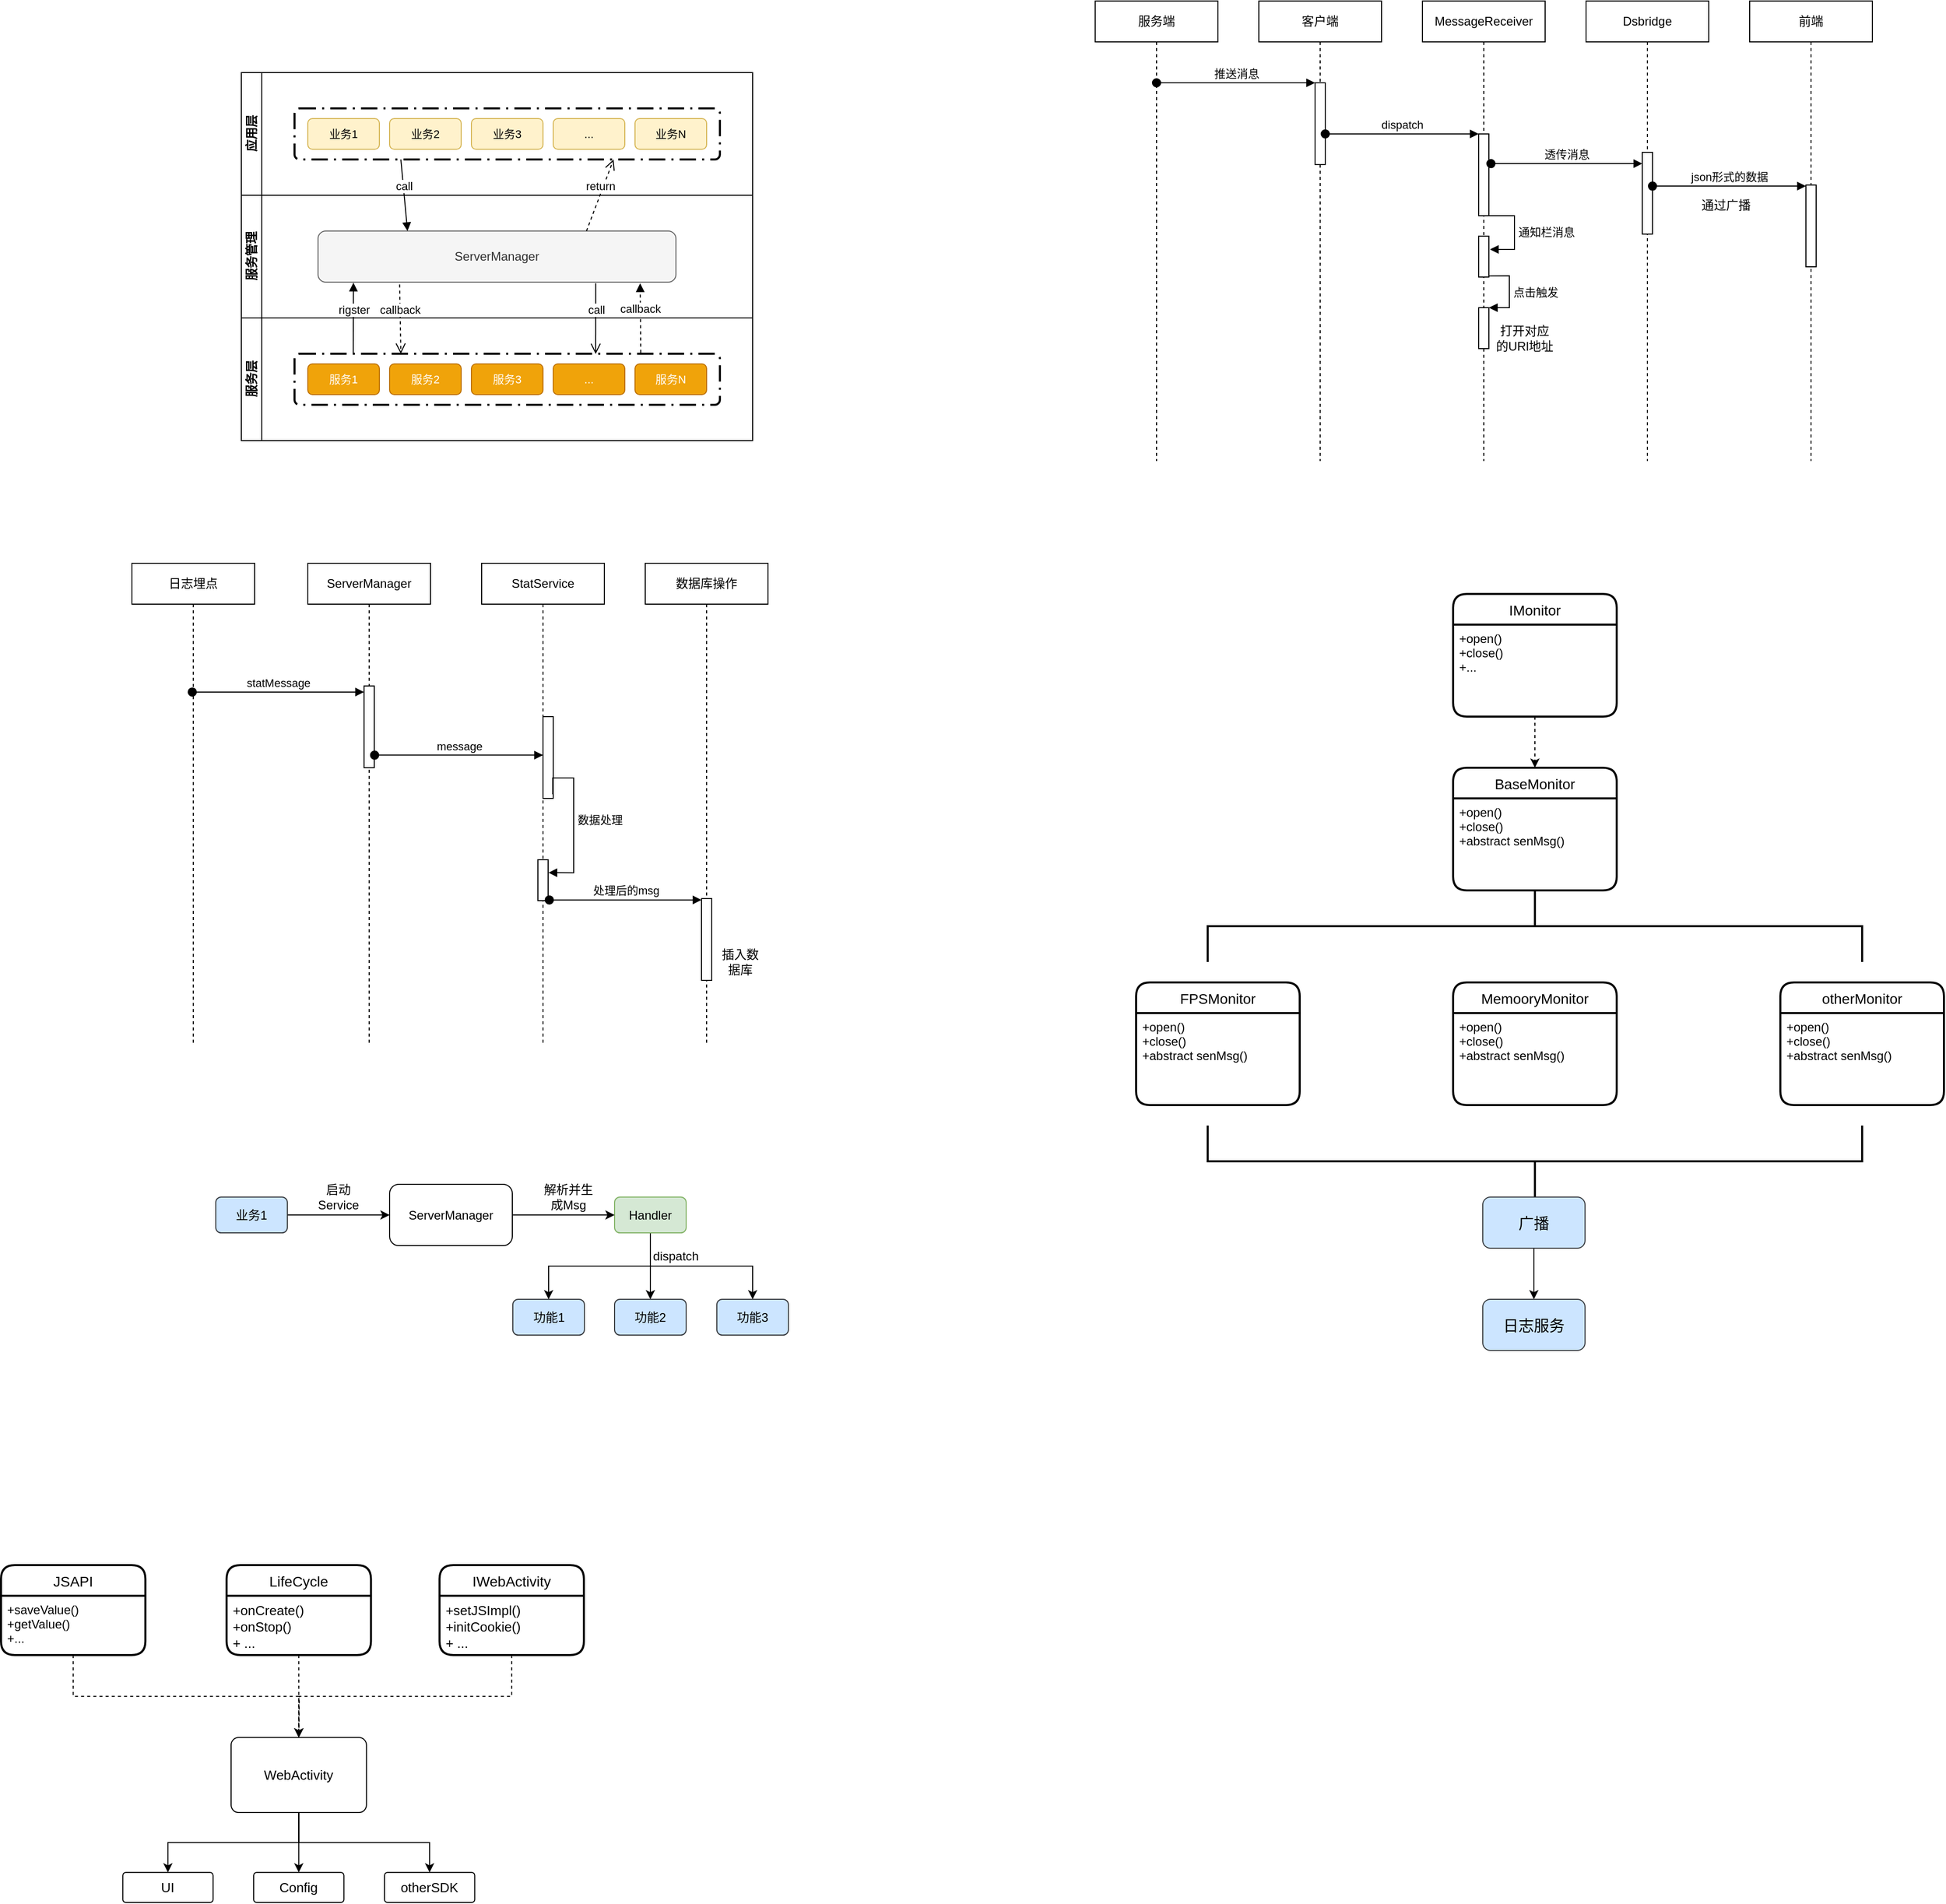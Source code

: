 <mxfile version="13.11.0" type="github">
  <diagram id="6sg15hHj_-Byl1abYVdN" name="第 1 页">
    <mxGraphModel dx="1186" dy="773" grid="1" gridSize="10" guides="1" tooltips="1" connect="1" arrows="1" fold="1" page="1" pageScale="1" pageWidth="2339" pageHeight="3300" math="0" shadow="0">
      <root>
        <mxCell id="0" />
        <mxCell id="1" parent="0" />
        <mxCell id="R7gVYazL5rgEZHo6psz_-6" value="" style="swimlane;html=1;childLayout=stackLayout;resizeParent=1;resizeParentMax=0;horizontal=0;startSize=0;horizontalStack=0;glass=0;" parent="1" vertex="1">
          <mxGeometry x="345" y="110" width="500" height="360" as="geometry">
            <mxRectangle x="345" y="110" width="30" height="50" as="alternateBounds" />
          </mxGeometry>
        </mxCell>
        <mxCell id="R7gVYazL5rgEZHo6psz_-7" value="应用层" style="swimlane;html=1;startSize=20;horizontal=0;" parent="R7gVYazL5rgEZHo6psz_-6" vertex="1">
          <mxGeometry width="500" height="120" as="geometry">
            <mxRectangle width="500" height="20" as="alternateBounds" />
          </mxGeometry>
        </mxCell>
        <mxCell id="R7gVYazL5rgEZHo6psz_-20" value="" style="rounded=1;arcSize=10;dashed=1;strokeColor=#000000;fillColor=none;gradientColor=none;dashPattern=8 3 1 3;strokeWidth=2;glass=0;" parent="R7gVYazL5rgEZHo6psz_-7" vertex="1">
          <mxGeometry x="52" y="35" width="416" height="50" as="geometry" />
        </mxCell>
        <mxCell id="R7gVYazL5rgEZHo6psz_-12" value="&lt;span style=&quot;font-size: 11px&quot;&gt;业务1&lt;/span&gt;" style="rounded=1;whiteSpace=wrap;html=1;fillColor=#fff2cc;strokeColor=#d6b656;glass=0;" parent="R7gVYazL5rgEZHo6psz_-7" vertex="1">
          <mxGeometry x="65" y="45" width="70" height="30" as="geometry" />
        </mxCell>
        <mxCell id="R7gVYazL5rgEZHo6psz_-15" value="&lt;span style=&quot;font-size: 11px&quot;&gt;业务2&lt;/span&gt;" style="rounded=1;whiteSpace=wrap;html=1;fillColor=#fff2cc;strokeColor=#d6b656;glass=0;" parent="R7gVYazL5rgEZHo6psz_-7" vertex="1">
          <mxGeometry x="145" y="45" width="70" height="30" as="geometry" />
        </mxCell>
        <mxCell id="R7gVYazL5rgEZHo6psz_-18" value="&lt;span style=&quot;font-size: 11px&quot;&gt;业务3&lt;/span&gt;" style="rounded=1;whiteSpace=wrap;html=1;fillColor=#fff2cc;strokeColor=#d6b656;glass=0;" parent="R7gVYazL5rgEZHo6psz_-7" vertex="1">
          <mxGeometry x="225" y="45" width="70" height="30" as="geometry" />
        </mxCell>
        <mxCell id="R7gVYazL5rgEZHo6psz_-17" value="&lt;font style=&quot;font-size: 11px&quot;&gt;...&lt;/font&gt;" style="rounded=1;whiteSpace=wrap;html=1;fillColor=#fff2cc;strokeColor=#d6b656;glass=0;" parent="R7gVYazL5rgEZHo6psz_-7" vertex="1">
          <mxGeometry x="305" y="45" width="70" height="30" as="geometry" />
        </mxCell>
        <mxCell id="R7gVYazL5rgEZHo6psz_-16" value="&lt;span style=&quot;font-size: 11px&quot;&gt;业务N&lt;/span&gt;" style="rounded=1;whiteSpace=wrap;html=1;fillColor=#fff2cc;strokeColor=#d6b656;glass=0;" parent="R7gVYazL5rgEZHo6psz_-7" vertex="1">
          <mxGeometry x="385" y="45" width="70" height="30" as="geometry" />
        </mxCell>
        <mxCell id="R7gVYazL5rgEZHo6psz_-8" value="服务管理" style="swimlane;html=1;startSize=20;horizontal=0;" parent="R7gVYazL5rgEZHo6psz_-6" vertex="1">
          <mxGeometry y="120" width="500" height="120" as="geometry">
            <mxRectangle y="120" width="500" height="40" as="alternateBounds" />
          </mxGeometry>
        </mxCell>
        <mxCell id="R7gVYazL5rgEZHo6psz_-11" value="ServerManager" style="rounded=1;whiteSpace=wrap;html=1;fillColor=#f5f5f5;strokeColor=#666666;glass=0;fontColor=#333333;" parent="R7gVYazL5rgEZHo6psz_-8" vertex="1">
          <mxGeometry x="75" y="35" width="350" height="50" as="geometry" />
        </mxCell>
        <mxCell id="R7gVYazL5rgEZHo6psz_-9" value="服务层" style="swimlane;html=1;startSize=20;horizontal=0;" parent="R7gVYazL5rgEZHo6psz_-6" vertex="1">
          <mxGeometry y="240" width="500" height="120" as="geometry">
            <mxRectangle y="240" width="500" height="40" as="alternateBounds" />
          </mxGeometry>
        </mxCell>
        <mxCell id="R7gVYazL5rgEZHo6psz_-29" value="" style="rounded=1;arcSize=10;dashed=1;strokeColor=#000000;fillColor=none;gradientColor=none;dashPattern=8 3 1 3;strokeWidth=2;glass=0;" parent="R7gVYazL5rgEZHo6psz_-9" vertex="1">
          <mxGeometry x="52" y="35" width="416" height="50" as="geometry" />
        </mxCell>
        <mxCell id="R7gVYazL5rgEZHo6psz_-30" value="&lt;span style=&quot;font-size: 11px&quot;&gt;服务1&lt;/span&gt;" style="rounded=1;whiteSpace=wrap;html=1;fillColor=#f0a30a;strokeColor=#BD7000;glass=0;fontColor=#ffffff;" parent="R7gVYazL5rgEZHo6psz_-9" vertex="1">
          <mxGeometry x="65" y="45" width="70" height="30" as="geometry" />
        </mxCell>
        <mxCell id="R7gVYazL5rgEZHo6psz_-31" value="&lt;span style=&quot;font-size: 11px&quot;&gt;服务2&lt;/span&gt;" style="rounded=1;whiteSpace=wrap;html=1;fillColor=#f0a30a;strokeColor=#BD7000;glass=0;fontColor=#ffffff;" parent="R7gVYazL5rgEZHo6psz_-9" vertex="1">
          <mxGeometry x="145" y="45" width="70" height="30" as="geometry" />
        </mxCell>
        <mxCell id="R7gVYazL5rgEZHo6psz_-33" value="&lt;span style=&quot;font-size: 11px&quot;&gt;服务3&lt;/span&gt;" style="rounded=1;whiteSpace=wrap;html=1;fillColor=#f0a30a;strokeColor=#BD7000;glass=0;fontColor=#ffffff;" parent="R7gVYazL5rgEZHo6psz_-9" vertex="1">
          <mxGeometry x="225" y="45" width="70" height="30" as="geometry" />
        </mxCell>
        <mxCell id="R7gVYazL5rgEZHo6psz_-32" value="&lt;span style=&quot;font-size: 11px&quot;&gt;...&lt;/span&gt;" style="rounded=1;whiteSpace=wrap;html=1;fillColor=#f0a30a;strokeColor=#BD7000;glass=0;fontColor=#ffffff;" parent="R7gVYazL5rgEZHo6psz_-9" vertex="1">
          <mxGeometry x="305" y="45" width="70" height="30" as="geometry" />
        </mxCell>
        <mxCell id="R7gVYazL5rgEZHo6psz_-34" value="&lt;span style=&quot;font-size: 11px&quot;&gt;服务N&lt;/span&gt;" style="rounded=1;whiteSpace=wrap;html=1;fillColor=#f0a30a;strokeColor=#BD7000;glass=0;fontColor=#ffffff;" parent="R7gVYazL5rgEZHo6psz_-9" vertex="1">
          <mxGeometry x="385" y="45" width="70" height="30" as="geometry" />
        </mxCell>
        <mxCell id="R7gVYazL5rgEZHo6psz_-42" value="call" style="html=1;verticalAlign=bottom;endArrow=block;exitX=0.25;exitY=1;exitDx=0;exitDy=0;entryX=0.25;entryY=0;entryDx=0;entryDy=0;" parent="R7gVYazL5rgEZHo6psz_-6" source="R7gVYazL5rgEZHo6psz_-20" target="R7gVYazL5rgEZHo6psz_-11" edge="1">
          <mxGeometry width="80" relative="1" as="geometry">
            <mxPoint x="215" y="160" as="sourcePoint" />
            <mxPoint x="295" y="160" as="targetPoint" />
          </mxGeometry>
        </mxCell>
        <mxCell id="R7gVYazL5rgEZHo6psz_-44" value="return" style="html=1;verticalAlign=bottom;endArrow=open;dashed=1;endSize=8;entryX=0.75;entryY=1;entryDx=0;entryDy=0;exitX=0.75;exitY=0;exitDx=0;exitDy=0;" parent="R7gVYazL5rgEZHo6psz_-6" source="R7gVYazL5rgEZHo6psz_-11" target="R7gVYazL5rgEZHo6psz_-20" edge="1">
          <mxGeometry relative="1" as="geometry">
            <mxPoint x="295" y="160" as="sourcePoint" />
            <mxPoint x="215" y="160" as="targetPoint" />
          </mxGeometry>
        </mxCell>
        <mxCell id="R7gVYazL5rgEZHo6psz_-45" value="rigster" style="html=1;verticalAlign=bottom;endArrow=block;exitX=0.138;exitY=0.017;exitDx=0;exitDy=0;exitPerimeter=0;entryX=0.099;entryY=1.011;entryDx=0;entryDy=0;entryPerimeter=0;" parent="R7gVYazL5rgEZHo6psz_-6" source="R7gVYazL5rgEZHo6psz_-29" target="R7gVYazL5rgEZHo6psz_-11" edge="1">
          <mxGeometry width="80" relative="1" as="geometry">
            <mxPoint x="215" y="160" as="sourcePoint" />
            <mxPoint x="295" y="160" as="targetPoint" />
          </mxGeometry>
        </mxCell>
        <mxCell id="R7gVYazL5rgEZHo6psz_-46" value="callback" style="html=1;verticalAlign=bottom;endArrow=open;dashed=1;endSize=8;entryX=0.25;entryY=0;entryDx=0;entryDy=0;exitX=0.228;exitY=1.046;exitDx=0;exitDy=0;exitPerimeter=0;" parent="R7gVYazL5rgEZHo6psz_-6" source="R7gVYazL5rgEZHo6psz_-11" target="R7gVYazL5rgEZHo6psz_-29" edge="1">
          <mxGeometry relative="1" as="geometry">
            <mxPoint x="295" y="160" as="sourcePoint" />
            <mxPoint x="215" y="160" as="targetPoint" />
          </mxGeometry>
        </mxCell>
        <mxCell id="R7gVYazL5rgEZHo6psz_-47" value="callback" style="html=1;verticalAlign=bottom;endArrow=block;exitX=0.814;exitY=-0.017;exitDx=0;exitDy=0;entryX=0.9;entryY=1.023;entryDx=0;entryDy=0;entryPerimeter=0;exitPerimeter=0;dashed=1;" parent="R7gVYazL5rgEZHo6psz_-6" source="R7gVYazL5rgEZHo6psz_-29" target="R7gVYazL5rgEZHo6psz_-11" edge="1">
          <mxGeometry width="80" relative="1" as="geometry">
            <mxPoint x="119.408" y="285.85" as="sourcePoint" />
            <mxPoint x="119.65" y="215.55" as="targetPoint" />
          </mxGeometry>
        </mxCell>
        <mxCell id="R7gVYazL5rgEZHo6psz_-48" value="call" style="html=1;verticalAlign=bottom;endArrow=open;endSize=8;entryX=0.708;entryY=0.006;entryDx=0;entryDy=0;exitX=0.776;exitY=1.023;exitDx=0;exitDy=0;exitPerimeter=0;entryPerimeter=0;" parent="R7gVYazL5rgEZHo6psz_-6" source="R7gVYazL5rgEZHo6psz_-11" target="R7gVYazL5rgEZHo6psz_-29" edge="1">
          <mxGeometry relative="1" as="geometry">
            <mxPoint x="164.8" y="217.3" as="sourcePoint" />
            <mxPoint x="166" y="285" as="targetPoint" />
          </mxGeometry>
        </mxCell>
        <mxCell id="QbrIPNOTZNOffeJjZvsj-2" value="日志埋点" style="shape=umlLifeline;perimeter=lifelinePerimeter;whiteSpace=wrap;html=1;container=1;collapsible=0;recursiveResize=0;outlineConnect=0;rounded=0;sketch=0;" parent="1" vertex="1">
          <mxGeometry x="238" y="590" width="120" height="470" as="geometry" />
        </mxCell>
        <mxCell id="QbrIPNOTZNOffeJjZvsj-3" value="数据库操作" style="shape=umlLifeline;perimeter=lifelinePerimeter;whiteSpace=wrap;html=1;container=1;collapsible=0;recursiveResize=0;outlineConnect=0;rounded=0;sketch=0;" parent="1" vertex="1">
          <mxGeometry x="740" y="590" width="120" height="470" as="geometry" />
        </mxCell>
        <mxCell id="QbrIPNOTZNOffeJjZvsj-17" value="" style="html=1;points=[];perimeter=orthogonalPerimeter;" parent="QbrIPNOTZNOffeJjZvsj-3" vertex="1">
          <mxGeometry x="55" y="328" width="10" height="80" as="geometry" />
        </mxCell>
        <mxCell id="QbrIPNOTZNOffeJjZvsj-19" value="插入数据库" style="text;html=1;strokeColor=none;fillColor=none;align=center;verticalAlign=middle;whiteSpace=wrap;rounded=0;" parent="QbrIPNOTZNOffeJjZvsj-3" vertex="1">
          <mxGeometry x="73" y="380" width="40" height="20" as="geometry" />
        </mxCell>
        <mxCell id="QbrIPNOTZNOffeJjZvsj-4" value="ServerManager" style="shape=umlLifeline;perimeter=lifelinePerimeter;whiteSpace=wrap;html=1;container=1;collapsible=0;recursiveResize=0;outlineConnect=0;rounded=0;sketch=0;" parent="1" vertex="1">
          <mxGeometry x="410" y="590" width="120" height="470" as="geometry" />
        </mxCell>
        <mxCell id="QbrIPNOTZNOffeJjZvsj-5" value="" style="html=1;points=[];perimeter=orthogonalPerimeter;" parent="QbrIPNOTZNOffeJjZvsj-4" vertex="1">
          <mxGeometry x="55" y="120" width="10" height="80" as="geometry" />
        </mxCell>
        <mxCell id="QbrIPNOTZNOffeJjZvsj-6" value="statMessage" style="html=1;verticalAlign=bottom;startArrow=oval;endArrow=block;startSize=8;exitX=0.492;exitY=0.268;exitDx=0;exitDy=0;exitPerimeter=0;" parent="1" source="QbrIPNOTZNOffeJjZvsj-2" target="QbrIPNOTZNOffeJjZvsj-5" edge="1">
          <mxGeometry relative="1" as="geometry">
            <mxPoint x="370" y="690" as="sourcePoint" />
          </mxGeometry>
        </mxCell>
        <mxCell id="QbrIPNOTZNOffeJjZvsj-7" value="StatService" style="shape=umlLifeline;perimeter=lifelinePerimeter;whiteSpace=wrap;html=1;container=1;collapsible=0;recursiveResize=0;outlineConnect=0;rounded=0;sketch=0;" parent="1" vertex="1">
          <mxGeometry x="580" y="590" width="120" height="470" as="geometry" />
        </mxCell>
        <mxCell id="QbrIPNOTZNOffeJjZvsj-15" value="" style="html=1;points=[];perimeter=orthogonalPerimeter;" parent="QbrIPNOTZNOffeJjZvsj-7" vertex="1">
          <mxGeometry x="55" y="290" width="10" height="40" as="geometry" />
        </mxCell>
        <mxCell id="QbrIPNOTZNOffeJjZvsj-13" value="" style="html=1;points=[];perimeter=orthogonalPerimeter;" parent="1" vertex="1">
          <mxGeometry x="640" y="740" width="10" height="80" as="geometry" />
        </mxCell>
        <mxCell id="QbrIPNOTZNOffeJjZvsj-14" value="message" style="html=1;verticalAlign=bottom;startArrow=oval;endArrow=block;startSize=8;exitX=1.033;exitY=0.846;exitDx=0;exitDy=0;exitPerimeter=0;" parent="1" source="QbrIPNOTZNOffeJjZvsj-5" target="QbrIPNOTZNOffeJjZvsj-13" edge="1">
          <mxGeometry relative="1" as="geometry">
            <mxPoint x="580" y="760" as="sourcePoint" />
          </mxGeometry>
        </mxCell>
        <mxCell id="QbrIPNOTZNOffeJjZvsj-16" value="数据处理" style="edgeStyle=orthogonalEdgeStyle;html=1;align=left;spacingLeft=2;endArrow=block;rounded=0;entryX=1.033;entryY=0.317;exitX=0.95;exitY=0.95;exitDx=0;exitDy=0;exitPerimeter=0;entryDx=0;entryDy=0;entryPerimeter=0;" parent="1" source="QbrIPNOTZNOffeJjZvsj-13" target="QbrIPNOTZNOffeJjZvsj-15" edge="1">
          <mxGeometry relative="1" as="geometry">
            <mxPoint x="645" y="850" as="sourcePoint" />
            <Array as="points">
              <mxPoint x="650" y="800" />
              <mxPoint x="670" y="800" />
              <mxPoint x="670" y="893" />
            </Array>
          </mxGeometry>
        </mxCell>
        <mxCell id="QbrIPNOTZNOffeJjZvsj-18" value="处理后的msg" style="html=1;verticalAlign=bottom;startArrow=oval;endArrow=block;startSize=8;exitX=1.117;exitY=0.983;exitDx=0;exitDy=0;exitPerimeter=0;" parent="1" source="QbrIPNOTZNOffeJjZvsj-15" target="QbrIPNOTZNOffeJjZvsj-17" edge="1">
          <mxGeometry relative="1" as="geometry">
            <mxPoint x="735" y="910" as="sourcePoint" />
          </mxGeometry>
        </mxCell>
        <mxCell id="ELsuXOG9NYPYfu7IpwLm-6" style="edgeStyle=orthogonalEdgeStyle;rounded=0;orthogonalLoop=1;jettySize=auto;html=1;exitX=1;exitY=0.5;exitDx=0;exitDy=0;entryX=0;entryY=0.5;entryDx=0;entryDy=0;" parent="1" source="ELsuXOG9NYPYfu7IpwLm-1" target="ELsuXOG9NYPYfu7IpwLm-5" edge="1">
          <mxGeometry relative="1" as="geometry" />
        </mxCell>
        <mxCell id="ELsuXOG9NYPYfu7IpwLm-1" value="业务1" style="rounded=1;whiteSpace=wrap;html=1;fillColor=#cce5ff;strokeColor=#36393d;" parent="1" vertex="1">
          <mxGeometry x="320" y="1210" width="70" height="35" as="geometry" />
        </mxCell>
        <mxCell id="ELsuXOG9NYPYfu7IpwLm-15" style="edgeStyle=orthogonalEdgeStyle;rounded=0;orthogonalLoop=1;jettySize=auto;html=1;exitX=0.5;exitY=1;exitDx=0;exitDy=0;entryX=0.5;entryY=0;entryDx=0;entryDy=0;" parent="1" source="ELsuXOG9NYPYfu7IpwLm-2" target="ELsuXOG9NYPYfu7IpwLm-12" edge="1">
          <mxGeometry relative="1" as="geometry" />
        </mxCell>
        <mxCell id="ELsuXOG9NYPYfu7IpwLm-16" style="edgeStyle=orthogonalEdgeStyle;rounded=0;orthogonalLoop=1;jettySize=auto;html=1;exitX=0.5;exitY=1;exitDx=0;exitDy=0;" parent="1" source="ELsuXOG9NYPYfu7IpwLm-2" target="ELsuXOG9NYPYfu7IpwLm-3" edge="1">
          <mxGeometry relative="1" as="geometry" />
        </mxCell>
        <mxCell id="ELsuXOG9NYPYfu7IpwLm-17" style="edgeStyle=orthogonalEdgeStyle;rounded=0;orthogonalLoop=1;jettySize=auto;html=1;exitX=0.5;exitY=1;exitDx=0;exitDy=0;" parent="1" source="ELsuXOG9NYPYfu7IpwLm-2" target="ELsuXOG9NYPYfu7IpwLm-11" edge="1">
          <mxGeometry relative="1" as="geometry" />
        </mxCell>
        <mxCell id="ELsuXOG9NYPYfu7IpwLm-2" value="Handler" style="rounded=1;whiteSpace=wrap;html=1;fillColor=#d5e8d4;strokeColor=#82b366;" parent="1" vertex="1">
          <mxGeometry x="710" y="1210" width="70" height="35" as="geometry" />
        </mxCell>
        <mxCell id="ELsuXOG9NYPYfu7IpwLm-3" value="功能1" style="rounded=1;whiteSpace=wrap;html=1;fillColor=#cce5ff;strokeColor=#36393d;" parent="1" vertex="1">
          <mxGeometry x="610.5" y="1310" width="70" height="35" as="geometry" />
        </mxCell>
        <mxCell id="ELsuXOG9NYPYfu7IpwLm-9" style="edgeStyle=orthogonalEdgeStyle;rounded=0;orthogonalLoop=1;jettySize=auto;html=1;exitX=1;exitY=0.5;exitDx=0;exitDy=0;entryX=0;entryY=0.5;entryDx=0;entryDy=0;" parent="1" source="ELsuXOG9NYPYfu7IpwLm-5" target="ELsuXOG9NYPYfu7IpwLm-2" edge="1">
          <mxGeometry relative="1" as="geometry" />
        </mxCell>
        <mxCell id="ELsuXOG9NYPYfu7IpwLm-5" value="ServerManager" style="rounded=1;whiteSpace=wrap;html=1;" parent="1" vertex="1">
          <mxGeometry x="490" y="1197.5" width="120" height="60" as="geometry" />
        </mxCell>
        <mxCell id="ELsuXOG9NYPYfu7IpwLm-7" value="启动Service" style="text;html=1;strokeColor=none;fillColor=none;align=center;verticalAlign=middle;whiteSpace=wrap;rounded=0;" parent="1" vertex="1">
          <mxGeometry x="420" y="1200" width="40" height="20" as="geometry" />
        </mxCell>
        <mxCell id="ELsuXOG9NYPYfu7IpwLm-10" value="解析并生成Msg" style="text;html=1;strokeColor=none;fillColor=none;align=center;verticalAlign=middle;whiteSpace=wrap;rounded=0;" parent="1" vertex="1">
          <mxGeometry x="640" y="1200" width="50" height="20" as="geometry" />
        </mxCell>
        <mxCell id="ELsuXOG9NYPYfu7IpwLm-11" value="功能3" style="rounded=1;whiteSpace=wrap;html=1;fillColor=#cce5ff;strokeColor=#36393d;" parent="1" vertex="1">
          <mxGeometry x="810" y="1310" width="70" height="35" as="geometry" />
        </mxCell>
        <mxCell id="ELsuXOG9NYPYfu7IpwLm-12" value="功能2" style="rounded=1;whiteSpace=wrap;html=1;fillColor=#cce5ff;strokeColor=#36393d;" parent="1" vertex="1">
          <mxGeometry x="710" y="1310" width="70" height="35" as="geometry" />
        </mxCell>
        <mxCell id="ELsuXOG9NYPYfu7IpwLm-18" value="dispatch" style="text;html=1;strokeColor=none;fillColor=none;align=center;verticalAlign=middle;whiteSpace=wrap;rounded=0;" parent="1" vertex="1">
          <mxGeometry x="750" y="1257.5" width="40" height="20" as="geometry" />
        </mxCell>
        <mxCell id="v_mcmU05dLHTExcDYxln-45" value="" style="group" parent="1" vertex="1" connectable="0">
          <mxGeometry x="110" y="1570" width="570" height="330" as="geometry" />
        </mxCell>
        <mxCell id="v_mcmU05dLHTExcDYxln-1" value="IWebActivity" style="swimlane;childLayout=stackLayout;horizontal=1;startSize=30;horizontalStack=0;rounded=1;fontSize=14;fontStyle=0;strokeWidth=2;resizeParent=0;resizeLast=1;shadow=0;dashed=0;align=center;" parent="v_mcmU05dLHTExcDYxln-45" vertex="1">
          <mxGeometry x="428.824" width="141.176" height="88" as="geometry">
            <mxRectangle x="200" y="1700" width="110" height="30" as="alternateBounds" />
          </mxGeometry>
        </mxCell>
        <mxCell id="v_mcmU05dLHTExcDYxln-2" value="+setJSImpl()&#xa;+initCookie()&#xa;+ ..." style="align=left;strokeColor=none;fillColor=none;spacingLeft=4;fontSize=13;verticalAlign=top;resizable=0;rotatable=0;part=1;" parent="v_mcmU05dLHTExcDYxln-1" vertex="1">
          <mxGeometry y="30" width="141.176" height="58" as="geometry" />
        </mxCell>
        <mxCell id="v_mcmU05dLHTExcDYxln-6" value="JSAPI" style="swimlane;childLayout=stackLayout;horizontal=1;startSize=30;horizontalStack=0;rounded=1;fontSize=14;fontStyle=0;strokeWidth=2;resizeParent=0;resizeLast=1;shadow=0;dashed=0;align=center;" parent="v_mcmU05dLHTExcDYxln-45" vertex="1">
          <mxGeometry width="141.176" height="88" as="geometry" />
        </mxCell>
        <mxCell id="v_mcmU05dLHTExcDYxln-7" value="+saveValue()&#xa;+getValue()&#xa;+..." style="align=left;strokeColor=none;fillColor=none;spacingLeft=4;fontSize=12;verticalAlign=top;resizable=0;rotatable=0;part=1;" parent="v_mcmU05dLHTExcDYxln-6" vertex="1">
          <mxGeometry y="30" width="141.176" height="58" as="geometry" />
        </mxCell>
        <mxCell id="v_mcmU05dLHTExcDYxln-23" value="WebActivity" style="rounded=1;arcSize=10;whiteSpace=wrap;html=1;align=center;fontSize=13;" parent="v_mcmU05dLHTExcDYxln-45" vertex="1">
          <mxGeometry x="225" y="168.667" width="132.353" height="73.333" as="geometry" />
        </mxCell>
        <mxCell id="v_mcmU05dLHTExcDYxln-25" value="LifeCycle" style="swimlane;childLayout=stackLayout;horizontal=1;startSize=30;horizontalStack=0;rounded=1;fontSize=14;fontStyle=0;strokeWidth=2;resizeParent=0;resizeLast=1;shadow=0;dashed=0;align=center;" parent="v_mcmU05dLHTExcDYxln-45" vertex="1">
          <mxGeometry x="220.588" width="141.176" height="88" as="geometry">
            <mxRectangle x="200" y="1700" width="110" height="30" as="alternateBounds" />
          </mxGeometry>
        </mxCell>
        <mxCell id="v_mcmU05dLHTExcDYxln-26" value="+onCreate()&#xa;+onStop()&#xa;+ ..." style="align=left;strokeColor=none;fillColor=none;spacingLeft=4;fontSize=13;verticalAlign=top;resizable=0;rotatable=0;part=1;" parent="v_mcmU05dLHTExcDYxln-25" vertex="1">
          <mxGeometry y="30" width="141.176" height="58" as="geometry" />
        </mxCell>
        <mxCell id="v_mcmU05dLHTExcDYxln-27" style="edgeStyle=orthogonalEdgeStyle;rounded=0;orthogonalLoop=1;jettySize=auto;html=1;exitX=0.5;exitY=1;exitDx=0;exitDy=0;entryX=0.5;entryY=0;entryDx=0;entryDy=0;dashed=1;fontSize=13;" parent="v_mcmU05dLHTExcDYxln-45" source="v_mcmU05dLHTExcDYxln-7" target="v_mcmU05dLHTExcDYxln-23" edge="1">
          <mxGeometry relative="1" as="geometry" />
        </mxCell>
        <mxCell id="v_mcmU05dLHTExcDYxln-28" style="edgeStyle=orthogonalEdgeStyle;rounded=0;orthogonalLoop=1;jettySize=auto;html=1;exitX=0.5;exitY=1;exitDx=0;exitDy=0;dashed=1;fontSize=13;" parent="v_mcmU05dLHTExcDYxln-45" source="v_mcmU05dLHTExcDYxln-26" edge="1">
          <mxGeometry relative="1" as="geometry">
            <mxPoint x="291.176" y="168.667" as="targetPoint" />
          </mxGeometry>
        </mxCell>
        <mxCell id="v_mcmU05dLHTExcDYxln-29" style="edgeStyle=orthogonalEdgeStyle;rounded=0;orthogonalLoop=1;jettySize=auto;html=1;exitX=0.5;exitY=1;exitDx=0;exitDy=0;dashed=1;fontSize=13;" parent="v_mcmU05dLHTExcDYxln-45" source="v_mcmU05dLHTExcDYxln-2" edge="1">
          <mxGeometry relative="1" as="geometry">
            <mxPoint x="291.176" y="168.667" as="targetPoint" />
          </mxGeometry>
        </mxCell>
        <mxCell id="v_mcmU05dLHTExcDYxln-39" value="otherSDK" style="rounded=1;arcSize=10;whiteSpace=wrap;html=1;align=center;fontSize=13;" parent="v_mcmU05dLHTExcDYxln-45" vertex="1">
          <mxGeometry x="375" y="300.667" width="88.235" height="29.333" as="geometry" />
        </mxCell>
        <mxCell id="v_mcmU05dLHTExcDYxln-44" style="edgeStyle=orthogonalEdgeStyle;rounded=0;orthogonalLoop=1;jettySize=auto;html=1;exitX=0.5;exitY=1;exitDx=0;exitDy=0;fontSize=13;" parent="v_mcmU05dLHTExcDYxln-45" source="v_mcmU05dLHTExcDYxln-23" target="v_mcmU05dLHTExcDYxln-39" edge="1">
          <mxGeometry relative="1" as="geometry" />
        </mxCell>
        <mxCell id="v_mcmU05dLHTExcDYxln-40" value="Config" style="rounded=1;arcSize=10;whiteSpace=wrap;html=1;align=center;fontSize=13;" parent="v_mcmU05dLHTExcDYxln-45" vertex="1">
          <mxGeometry x="247.059" y="300.667" width="88.235" height="29.333" as="geometry" />
        </mxCell>
        <mxCell id="v_mcmU05dLHTExcDYxln-43" style="edgeStyle=orthogonalEdgeStyle;rounded=0;orthogonalLoop=1;jettySize=auto;html=1;exitX=0.5;exitY=1;exitDx=0;exitDy=0;fontSize=13;" parent="v_mcmU05dLHTExcDYxln-45" source="v_mcmU05dLHTExcDYxln-23" target="v_mcmU05dLHTExcDYxln-40" edge="1">
          <mxGeometry relative="1" as="geometry" />
        </mxCell>
        <mxCell id="v_mcmU05dLHTExcDYxln-41" value="UI" style="rounded=1;arcSize=10;whiteSpace=wrap;html=1;align=center;fontSize=13;" parent="v_mcmU05dLHTExcDYxln-45" vertex="1">
          <mxGeometry x="119.118" y="300.667" width="88.235" height="29.333" as="geometry" />
        </mxCell>
        <mxCell id="v_mcmU05dLHTExcDYxln-42" style="edgeStyle=orthogonalEdgeStyle;rounded=0;orthogonalLoop=1;jettySize=auto;html=1;exitX=0.5;exitY=1;exitDx=0;exitDy=0;fontSize=13;" parent="v_mcmU05dLHTExcDYxln-45" source="v_mcmU05dLHTExcDYxln-23" target="v_mcmU05dLHTExcDYxln-41" edge="1">
          <mxGeometry relative="1" as="geometry" />
        </mxCell>
        <mxCell id="cck_rbKCucV6-Bd0kJVv-3" value="服务端" style="shape=umlLifeline;perimeter=lifelinePerimeter;whiteSpace=wrap;html=1;container=1;collapsible=0;recursiveResize=0;outlineConnect=0;rounded=0;sketch=0;" parent="1" vertex="1">
          <mxGeometry x="1180" y="40" width="120" height="450" as="geometry" />
        </mxCell>
        <mxCell id="cck_rbKCucV6-Bd0kJVv-4" value="MessageReceiver" style="shape=umlLifeline;perimeter=lifelinePerimeter;whiteSpace=wrap;html=1;container=1;collapsible=0;recursiveResize=0;outlineConnect=0;rounded=0;sketch=0;" parent="1" vertex="1">
          <mxGeometry x="1500" y="40" width="120" height="450" as="geometry" />
        </mxCell>
        <mxCell id="cck_rbKCucV6-Bd0kJVv-9" value="" style="html=1;points=[];perimeter=orthogonalPerimeter;" parent="cck_rbKCucV6-Bd0kJVv-4" vertex="1">
          <mxGeometry x="55" y="130" width="10" height="80" as="geometry" />
        </mxCell>
        <mxCell id="cck_rbKCucV6-Bd0kJVv-5" value="客户端" style="shape=umlLifeline;perimeter=lifelinePerimeter;whiteSpace=wrap;html=1;container=1;collapsible=0;recursiveResize=0;outlineConnect=0;rounded=0;sketch=0;" parent="1" vertex="1">
          <mxGeometry x="1340" y="40" width="120" height="450" as="geometry" />
        </mxCell>
        <mxCell id="cck_rbKCucV6-Bd0kJVv-6" value="" style="html=1;points=[];perimeter=orthogonalPerimeter;" parent="cck_rbKCucV6-Bd0kJVv-5" vertex="1">
          <mxGeometry x="55" y="80" width="10" height="80" as="geometry" />
        </mxCell>
        <mxCell id="cck_rbKCucV6-Bd0kJVv-7" value="推送消息" style="html=1;verticalAlign=bottom;startArrow=oval;endArrow=block;startSize=8;" parent="1" source="cck_rbKCucV6-Bd0kJVv-3" target="cck_rbKCucV6-Bd0kJVv-6" edge="1">
          <mxGeometry relative="1" as="geometry">
            <mxPoint x="1335" y="120" as="sourcePoint" />
            <Array as="points">
              <mxPoint x="1340" y="120" />
            </Array>
          </mxGeometry>
        </mxCell>
        <mxCell id="cck_rbKCucV6-Bd0kJVv-8" value="Dsbridge" style="shape=umlLifeline;perimeter=lifelinePerimeter;whiteSpace=wrap;html=1;container=1;collapsible=0;recursiveResize=0;outlineConnect=0;rounded=0;sketch=0;" parent="1" vertex="1">
          <mxGeometry x="1660" y="40" width="120" height="450" as="geometry" />
        </mxCell>
        <mxCell id="cck_rbKCucV6-Bd0kJVv-13" value="" style="html=1;points=[];perimeter=orthogonalPerimeter;" parent="cck_rbKCucV6-Bd0kJVv-8" vertex="1">
          <mxGeometry x="55" y="148" width="10" height="80" as="geometry" />
        </mxCell>
        <mxCell id="cck_rbKCucV6-Bd0kJVv-10" value="dispatch" style="html=1;verticalAlign=bottom;startArrow=oval;endArrow=block;startSize=8;" parent="1" source="cck_rbKCucV6-Bd0kJVv-6" target="cck_rbKCucV6-Bd0kJVv-9" edge="1">
          <mxGeometry relative="1" as="geometry">
            <mxPoint x="1495" y="170" as="sourcePoint" />
          </mxGeometry>
        </mxCell>
        <mxCell id="cck_rbKCucV6-Bd0kJVv-11" value="" style="html=1;points=[];perimeter=orthogonalPerimeter;" parent="1" vertex="1">
          <mxGeometry x="1555" y="270" width="10" height="40" as="geometry" />
        </mxCell>
        <mxCell id="cck_rbKCucV6-Bd0kJVv-12" value="通知栏消息" style="edgeStyle=orthogonalEdgeStyle;html=1;align=left;spacingLeft=2;endArrow=block;rounded=0;entryX=1.1;entryY=0.325;entryDx=0;entryDy=0;entryPerimeter=0;" parent="1" target="cck_rbKCucV6-Bd0kJVv-11" edge="1">
          <mxGeometry relative="1" as="geometry">
            <mxPoint x="1565" y="250" as="sourcePoint" />
            <Array as="points">
              <mxPoint x="1590" y="250" />
              <mxPoint x="1590" y="283" />
            </Array>
            <mxPoint x="1565" y="270" as="targetPoint" />
          </mxGeometry>
        </mxCell>
        <mxCell id="cck_rbKCucV6-Bd0kJVv-14" value="透传消息" style="html=1;verticalAlign=bottom;startArrow=oval;endArrow=block;startSize=8;exitX=1.2;exitY=0.363;exitDx=0;exitDy=0;exitPerimeter=0;" parent="1" source="cck_rbKCucV6-Bd0kJVv-9" target="cck_rbKCucV6-Bd0kJVv-13" edge="1">
          <mxGeometry relative="1" as="geometry">
            <mxPoint x="1655" y="170" as="sourcePoint" />
          </mxGeometry>
        </mxCell>
        <mxCell id="cck_rbKCucV6-Bd0kJVv-15" value="前端" style="shape=umlLifeline;perimeter=lifelinePerimeter;whiteSpace=wrap;html=1;container=1;collapsible=0;recursiveResize=0;outlineConnect=0;rounded=0;sketch=0;" parent="1" vertex="1">
          <mxGeometry x="1820" y="40" width="120" height="450" as="geometry" />
        </mxCell>
        <mxCell id="cck_rbKCucV6-Bd0kJVv-16" value="" style="html=1;points=[];perimeter=orthogonalPerimeter;" parent="cck_rbKCucV6-Bd0kJVv-15" vertex="1">
          <mxGeometry x="55" y="180" width="10" height="80" as="geometry" />
        </mxCell>
        <mxCell id="cck_rbKCucV6-Bd0kJVv-17" value="json形式的数据" style="html=1;verticalAlign=bottom;startArrow=oval;endArrow=block;startSize=8;exitX=1;exitY=0.413;exitDx=0;exitDy=0;exitPerimeter=0;" parent="1" source="cck_rbKCucV6-Bd0kJVv-13" target="cck_rbKCucV6-Bd0kJVv-16" edge="1">
          <mxGeometry relative="1" as="geometry">
            <mxPoint x="1815" y="220" as="sourcePoint" />
          </mxGeometry>
        </mxCell>
        <mxCell id="cck_rbKCucV6-Bd0kJVv-20" value="" style="html=1;points=[];perimeter=orthogonalPerimeter;" parent="1" vertex="1">
          <mxGeometry x="1555" y="340" width="10" height="40" as="geometry" />
        </mxCell>
        <mxCell id="cck_rbKCucV6-Bd0kJVv-21" value="点击触发" style="edgeStyle=orthogonalEdgeStyle;html=1;align=left;spacingLeft=2;endArrow=block;rounded=0;entryX=1;entryY=0;exitX=1.053;exitY=0.971;exitDx=0;exitDy=0;exitPerimeter=0;" parent="1" source="cck_rbKCucV6-Bd0kJVv-11" target="cck_rbKCucV6-Bd0kJVv-20" edge="1">
          <mxGeometry relative="1" as="geometry">
            <mxPoint x="1560" y="320" as="sourcePoint" />
            <Array as="points">
              <mxPoint x="1585" y="309" />
              <mxPoint x="1585" y="340" />
            </Array>
          </mxGeometry>
        </mxCell>
        <mxCell id="cck_rbKCucV6-Bd0kJVv-22" value="打开对应的URl地址" style="text;html=1;strokeColor=none;fillColor=none;align=center;verticalAlign=middle;whiteSpace=wrap;rounded=0;" parent="1" vertex="1">
          <mxGeometry x="1570" y="360" width="60" height="20" as="geometry" />
        </mxCell>
        <mxCell id="cck_rbKCucV6-Bd0kJVv-23" value="通过广播" style="text;html=1;strokeColor=none;fillColor=none;align=center;verticalAlign=middle;whiteSpace=wrap;rounded=0;" parent="1" vertex="1">
          <mxGeometry x="1767" y="230" width="60" height="20" as="geometry" />
        </mxCell>
        <mxCell id="wp9bqCKZo_9AufAhIUG0-22" value="IMonitor" style="swimlane;childLayout=stackLayout;horizontal=1;startSize=30;horizontalStack=0;rounded=1;fontSize=14;fontStyle=0;strokeWidth=2;resizeParent=0;resizeLast=1;shadow=0;dashed=0;align=center;" vertex="1" parent="1">
          <mxGeometry x="1530" y="620" width="160" height="120" as="geometry" />
        </mxCell>
        <mxCell id="wp9bqCKZo_9AufAhIUG0-23" value="+open()&#xa;+close()&#xa;+..." style="align=left;strokeColor=none;fillColor=none;spacingLeft=4;fontSize=12;verticalAlign=top;resizable=0;rotatable=0;part=1;" vertex="1" parent="wp9bqCKZo_9AufAhIUG0-22">
          <mxGeometry y="30" width="160" height="90" as="geometry" />
        </mxCell>
        <mxCell id="wp9bqCKZo_9AufAhIUG0-24" value="BaseMonitor" style="swimlane;childLayout=stackLayout;horizontal=1;startSize=30;horizontalStack=0;rounded=1;fontSize=14;fontStyle=0;strokeWidth=2;resizeParent=0;resizeLast=1;shadow=0;dashed=0;align=center;" vertex="1" parent="1">
          <mxGeometry x="1530" y="790" width="160" height="120" as="geometry" />
        </mxCell>
        <mxCell id="wp9bqCKZo_9AufAhIUG0-25" value="+open()&#xa;+close()&#xa;+abstract senMsg()" style="align=left;strokeColor=none;fillColor=none;spacingLeft=4;fontSize=12;verticalAlign=top;resizable=0;rotatable=0;part=1;" vertex="1" parent="wp9bqCKZo_9AufAhIUG0-24">
          <mxGeometry y="30" width="160" height="90" as="geometry" />
        </mxCell>
        <mxCell id="wp9bqCKZo_9AufAhIUG0-26" style="edgeStyle=orthogonalEdgeStyle;rounded=0;orthogonalLoop=1;jettySize=auto;html=1;exitX=0.5;exitY=1;exitDx=0;exitDy=0;entryX=0.5;entryY=0;entryDx=0;entryDy=0;fontSize=15;dashed=1;" edge="1" parent="1" source="wp9bqCKZo_9AufAhIUG0-23" target="wp9bqCKZo_9AufAhIUG0-24">
          <mxGeometry relative="1" as="geometry" />
        </mxCell>
        <mxCell id="wp9bqCKZo_9AufAhIUG0-27" value="FPSMonitor" style="swimlane;childLayout=stackLayout;horizontal=1;startSize=30;horizontalStack=0;rounded=1;fontSize=14;fontStyle=0;strokeWidth=2;resizeParent=0;resizeLast=1;shadow=0;dashed=0;align=center;" vertex="1" parent="1">
          <mxGeometry x="1220" y="1000" width="160" height="120" as="geometry" />
        </mxCell>
        <mxCell id="wp9bqCKZo_9AufAhIUG0-28" value="+open()&#xa;+close()&#xa;+abstract senMsg()" style="align=left;strokeColor=none;fillColor=none;spacingLeft=4;fontSize=12;verticalAlign=top;resizable=0;rotatable=0;part=1;" vertex="1" parent="wp9bqCKZo_9AufAhIUG0-27">
          <mxGeometry y="30" width="160" height="90" as="geometry" />
        </mxCell>
        <mxCell id="wp9bqCKZo_9AufAhIUG0-29" value="MemooryMonitor" style="swimlane;childLayout=stackLayout;horizontal=1;startSize=30;horizontalStack=0;rounded=1;fontSize=14;fontStyle=0;strokeWidth=2;resizeParent=0;resizeLast=1;shadow=0;dashed=0;align=center;" vertex="1" parent="1">
          <mxGeometry x="1530" y="1000" width="160" height="120" as="geometry">
            <mxRectangle x="1530" y="1000" width="110" height="30" as="alternateBounds" />
          </mxGeometry>
        </mxCell>
        <mxCell id="wp9bqCKZo_9AufAhIUG0-30" value="+open()&#xa;+close()&#xa;+abstract senMsg()" style="align=left;strokeColor=none;fillColor=none;spacingLeft=4;fontSize=12;verticalAlign=top;resizable=0;rotatable=0;part=1;" vertex="1" parent="wp9bqCKZo_9AufAhIUG0-29">
          <mxGeometry y="30" width="160" height="90" as="geometry" />
        </mxCell>
        <mxCell id="wp9bqCKZo_9AufAhIUG0-31" value="otherMonitor" style="swimlane;childLayout=stackLayout;horizontal=1;startSize=30;horizontalStack=0;rounded=1;fontSize=14;fontStyle=0;strokeWidth=2;resizeParent=0;resizeLast=1;shadow=0;dashed=0;align=center;" vertex="1" parent="1">
          <mxGeometry x="1850" y="1000" width="160" height="120" as="geometry" />
        </mxCell>
        <mxCell id="wp9bqCKZo_9AufAhIUG0-32" value="+open()&#xa;+close()&#xa;+abstract senMsg()" style="align=left;strokeColor=none;fillColor=none;spacingLeft=4;fontSize=12;verticalAlign=top;resizable=0;rotatable=0;part=1;" vertex="1" parent="wp9bqCKZo_9AufAhIUG0-31">
          <mxGeometry y="30" width="160" height="90" as="geometry" />
        </mxCell>
        <mxCell id="wp9bqCKZo_9AufAhIUG0-33" value="" style="strokeWidth=2;html=1;shape=mxgraph.flowchart.annotation_2;align=left;labelPosition=right;pointerEvents=1;fontSize=15;direction=south;" vertex="1" parent="1">
          <mxGeometry x="1290" y="910" width="640" height="70" as="geometry" />
        </mxCell>
        <mxCell id="wp9bqCKZo_9AufAhIUG0-34" style="edgeStyle=orthogonalEdgeStyle;rounded=0;orthogonalLoop=1;jettySize=auto;html=1;exitX=1;exitY=0.5;exitDx=0;exitDy=0;exitPerimeter=0;dashed=1;fontSize=15;" edge="1" parent="1" source="wp9bqCKZo_9AufAhIUG0-33" target="wp9bqCKZo_9AufAhIUG0-33">
          <mxGeometry relative="1" as="geometry" />
        </mxCell>
        <mxCell id="wp9bqCKZo_9AufAhIUG0-35" value="" style="strokeWidth=2;html=1;shape=mxgraph.flowchart.annotation_2;align=left;labelPosition=right;pointerEvents=1;fontSize=15;direction=north;" vertex="1" parent="1">
          <mxGeometry x="1290" y="1140" width="640" height="70" as="geometry" />
        </mxCell>
        <mxCell id="wp9bqCKZo_9AufAhIUG0-38" style="edgeStyle=orthogonalEdgeStyle;rounded=0;orthogonalLoop=1;jettySize=auto;html=1;exitX=0.5;exitY=1;exitDx=0;exitDy=0;fontSize=15;" edge="1" parent="1" source="wp9bqCKZo_9AufAhIUG0-36" target="wp9bqCKZo_9AufAhIUG0-37">
          <mxGeometry relative="1" as="geometry" />
        </mxCell>
        <mxCell id="wp9bqCKZo_9AufAhIUG0-36" value="广播" style="rounded=1;whiteSpace=wrap;html=1;fillColor=#cce5ff;strokeColor=#36393d;fontSize=15;" vertex="1" parent="1">
          <mxGeometry x="1559" y="1210" width="100" height="50" as="geometry" />
        </mxCell>
        <mxCell id="wp9bqCKZo_9AufAhIUG0-37" value="日志服务" style="rounded=1;whiteSpace=wrap;html=1;fillColor=#cce5ff;strokeColor=#36393d;fontSize=15;" vertex="1" parent="1">
          <mxGeometry x="1559" y="1310" width="100" height="50" as="geometry" />
        </mxCell>
      </root>
    </mxGraphModel>
  </diagram>
</mxfile>
